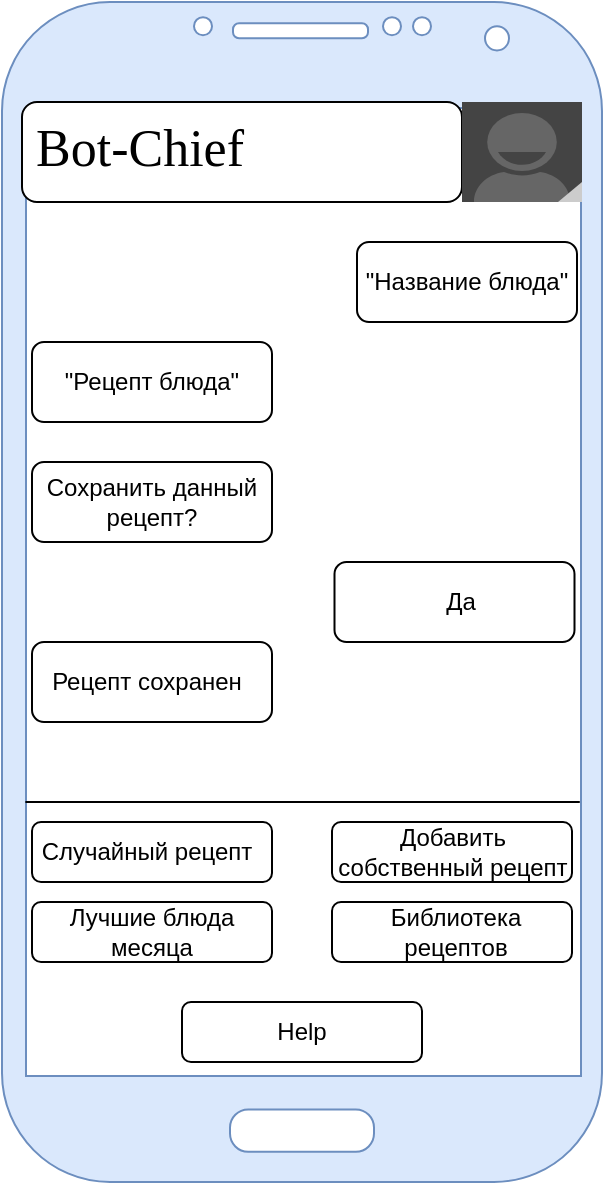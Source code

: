 <mxfile version="14.4.3" type="device"><diagram id="a3VlTRM4GHBPLYh36nB8" name="Страница 1"><mxGraphModel dx="905" dy="672" grid="1" gridSize="10" guides="1" tooltips="1" connect="1" arrows="1" fold="1" page="1" pageScale="1" pageWidth="850" pageHeight="1100" math="0" shadow="0"><root><mxCell id="0"/><mxCell id="1" parent="0"/><mxCell id="kN43Gc0t_AHVvekngS3k-1" value="" style="verticalLabelPosition=bottom;verticalAlign=top;html=1;shadow=0;dashed=0;strokeWidth=1;shape=mxgraph.android.phone2;fillColor=#dae8fc;strokeColor=#6c8ebf;" vertex="1" parent="1"><mxGeometry x="290" y="80" width="300" height="590" as="geometry"/></mxCell><mxCell id="kN43Gc0t_AHVvekngS3k-2" value="" style="rounded=1;whiteSpace=wrap;html=1;" vertex="1" parent="1"><mxGeometry x="300" y="130" width="220" height="50" as="geometry"/></mxCell><mxCell id="kN43Gc0t_AHVvekngS3k-3" value="&lt;p&gt;&lt;font style=&quot;font-size: 26px&quot; face=&quot;Times New Roman&quot;&gt;Bot-Chief&lt;/font&gt;&lt;/p&gt;" style="text;html=1;strokeColor=none;fillColor=none;align=left;verticalAlign=middle;whiteSpace=wrap;rounded=0;" vertex="1" parent="1"><mxGeometry x="305" y="135" width="215" height="35" as="geometry"/></mxCell><mxCell id="kN43Gc0t_AHVvekngS3k-4" value="" style="verticalLabelPosition=bottom;verticalAlign=top;html=1;shadow=0;dashed=0;strokeWidth=1;shape=mxgraph.android.contact_badge_normal;" vertex="1" parent="1"><mxGeometry x="520" y="130" width="60" height="50" as="geometry"/></mxCell><mxCell id="kN43Gc0t_AHVvekngS3k-5" value="" style="rounded=1;whiteSpace=wrap;html=1;" vertex="1" parent="1"><mxGeometry x="467.5" y="200" width="110" height="40" as="geometry"/></mxCell><mxCell id="kN43Gc0t_AHVvekngS3k-6" value="&quot;Название блюда&quot;" style="text;html=1;strokeColor=none;fillColor=none;align=center;verticalAlign=middle;whiteSpace=wrap;rounded=0;" vertex="1" parent="1"><mxGeometry x="470" y="205" width="105" height="30" as="geometry"/></mxCell><mxCell id="kN43Gc0t_AHVvekngS3k-7" value="" style="rounded=1;whiteSpace=wrap;html=1;" vertex="1" parent="1"><mxGeometry x="305" y="250" width="120" height="40" as="geometry"/></mxCell><mxCell id="kN43Gc0t_AHVvekngS3k-8" value="&quot;Рецепт блюда&quot;" style="text;html=1;strokeColor=none;fillColor=none;align=center;verticalAlign=middle;whiteSpace=wrap;rounded=0;" vertex="1" parent="1"><mxGeometry x="310" y="255" width="110" height="30" as="geometry"/></mxCell><mxCell id="kN43Gc0t_AHVvekngS3k-9" value="" style="endArrow=none;html=1;exitX=0.039;exitY=0.678;exitDx=0;exitDy=0;exitPerimeter=0;entryX=0.963;entryY=0.678;entryDx=0;entryDy=0;entryPerimeter=0;" edge="1" parent="1" source="kN43Gc0t_AHVvekngS3k-1" target="kN43Gc0t_AHVvekngS3k-1"><mxGeometry width="50" height="50" relative="1" as="geometry"><mxPoint x="380" y="530" as="sourcePoint"/><mxPoint x="580" y="479" as="targetPoint"/></mxGeometry></mxCell><mxCell id="kN43Gc0t_AHVvekngS3k-10" value="" style="rounded=1;whiteSpace=wrap;html=1;" vertex="1" parent="1"><mxGeometry x="305" y="490" width="120" height="30" as="geometry"/></mxCell><mxCell id="kN43Gc0t_AHVvekngS3k-11" value="Случайный рецепт" style="text;html=1;strokeColor=none;fillColor=none;align=center;verticalAlign=middle;whiteSpace=wrap;rounded=0;" vertex="1" parent="1"><mxGeometry x="305" y="495" width="115" height="20" as="geometry"/></mxCell><mxCell id="kN43Gc0t_AHVvekngS3k-13" value="" style="rounded=1;whiteSpace=wrap;html=1;" vertex="1" parent="1"><mxGeometry x="305" y="530" width="120" height="30" as="geometry"/></mxCell><mxCell id="kN43Gc0t_AHVvekngS3k-14" value="Лучшие блюда месяца" style="text;html=1;strokeColor=none;fillColor=none;align=center;verticalAlign=middle;whiteSpace=wrap;rounded=0;" vertex="1" parent="1"><mxGeometry x="310" y="535" width="110" height="20" as="geometry"/></mxCell><mxCell id="kN43Gc0t_AHVvekngS3k-15" value="" style="rounded=1;whiteSpace=wrap;html=1;" vertex="1" parent="1"><mxGeometry x="455" y="490" width="120" height="30" as="geometry"/></mxCell><mxCell id="kN43Gc0t_AHVvekngS3k-16" value="&lt;div&gt;&lt;span&gt;Добавить собственный рецепт&lt;/span&gt;&lt;/div&gt;" style="text;html=1;strokeColor=none;fillColor=none;align=center;verticalAlign=middle;whiteSpace=wrap;rounded=0;" vertex="1" parent="1"><mxGeometry x="452.5" y="495" width="125" height="20" as="geometry"/></mxCell><mxCell id="kN43Gc0t_AHVvekngS3k-17" value="" style="rounded=1;whiteSpace=wrap;html=1;" vertex="1" parent="1"><mxGeometry x="455" y="530" width="120" height="30" as="geometry"/></mxCell><mxCell id="kN43Gc0t_AHVvekngS3k-18" value="Библиотека рецептов" style="text;html=1;strokeColor=none;fillColor=none;align=center;verticalAlign=middle;whiteSpace=wrap;rounded=0;" vertex="1" parent="1"><mxGeometry x="457.5" y="535" width="117.5" height="20" as="geometry"/></mxCell><mxCell id="kN43Gc0t_AHVvekngS3k-19" value="" style="rounded=1;whiteSpace=wrap;html=1;" vertex="1" parent="1"><mxGeometry x="380" y="580" width="120" height="30" as="geometry"/></mxCell><mxCell id="kN43Gc0t_AHVvekngS3k-20" value="Help" style="text;html=1;strokeColor=none;fillColor=none;align=center;verticalAlign=middle;whiteSpace=wrap;rounded=0;" vertex="1" parent="1"><mxGeometry x="380" y="585" width="120" height="20" as="geometry"/></mxCell><mxCell id="kN43Gc0t_AHVvekngS3k-21" value="" style="rounded=1;whiteSpace=wrap;html=1;" vertex="1" parent="1"><mxGeometry x="305" y="310" width="120" height="40" as="geometry"/></mxCell><mxCell id="kN43Gc0t_AHVvekngS3k-22" value="Сохранить данный рецепт?" style="text;html=1;strokeColor=none;fillColor=none;align=center;verticalAlign=middle;whiteSpace=wrap;rounded=0;" vertex="1" parent="1"><mxGeometry x="310" y="320" width="110" height="20" as="geometry"/></mxCell><mxCell id="kN43Gc0t_AHVvekngS3k-24" value="" style="rounded=1;whiteSpace=wrap;html=1;" vertex="1" parent="1"><mxGeometry x="456.25" y="360" width="120" height="40" as="geometry"/></mxCell><mxCell id="kN43Gc0t_AHVvekngS3k-25" value="Да" style="text;html=1;strokeColor=none;fillColor=none;align=center;verticalAlign=middle;whiteSpace=wrap;rounded=0;" vertex="1" parent="1"><mxGeometry x="457.5" y="370" width="122.5" height="20" as="geometry"/></mxCell><mxCell id="kN43Gc0t_AHVvekngS3k-26" value="" style="rounded=1;whiteSpace=wrap;html=1;" vertex="1" parent="1"><mxGeometry x="305" y="400" width="120" height="40" as="geometry"/></mxCell><mxCell id="kN43Gc0t_AHVvekngS3k-27" value="Рецепт сохранен" style="text;html=1;strokeColor=none;fillColor=none;align=center;verticalAlign=middle;whiteSpace=wrap;rounded=0;" vertex="1" parent="1"><mxGeometry x="305" y="410" width="115" height="20" as="geometry"/></mxCell></root></mxGraphModel></diagram></mxfile>